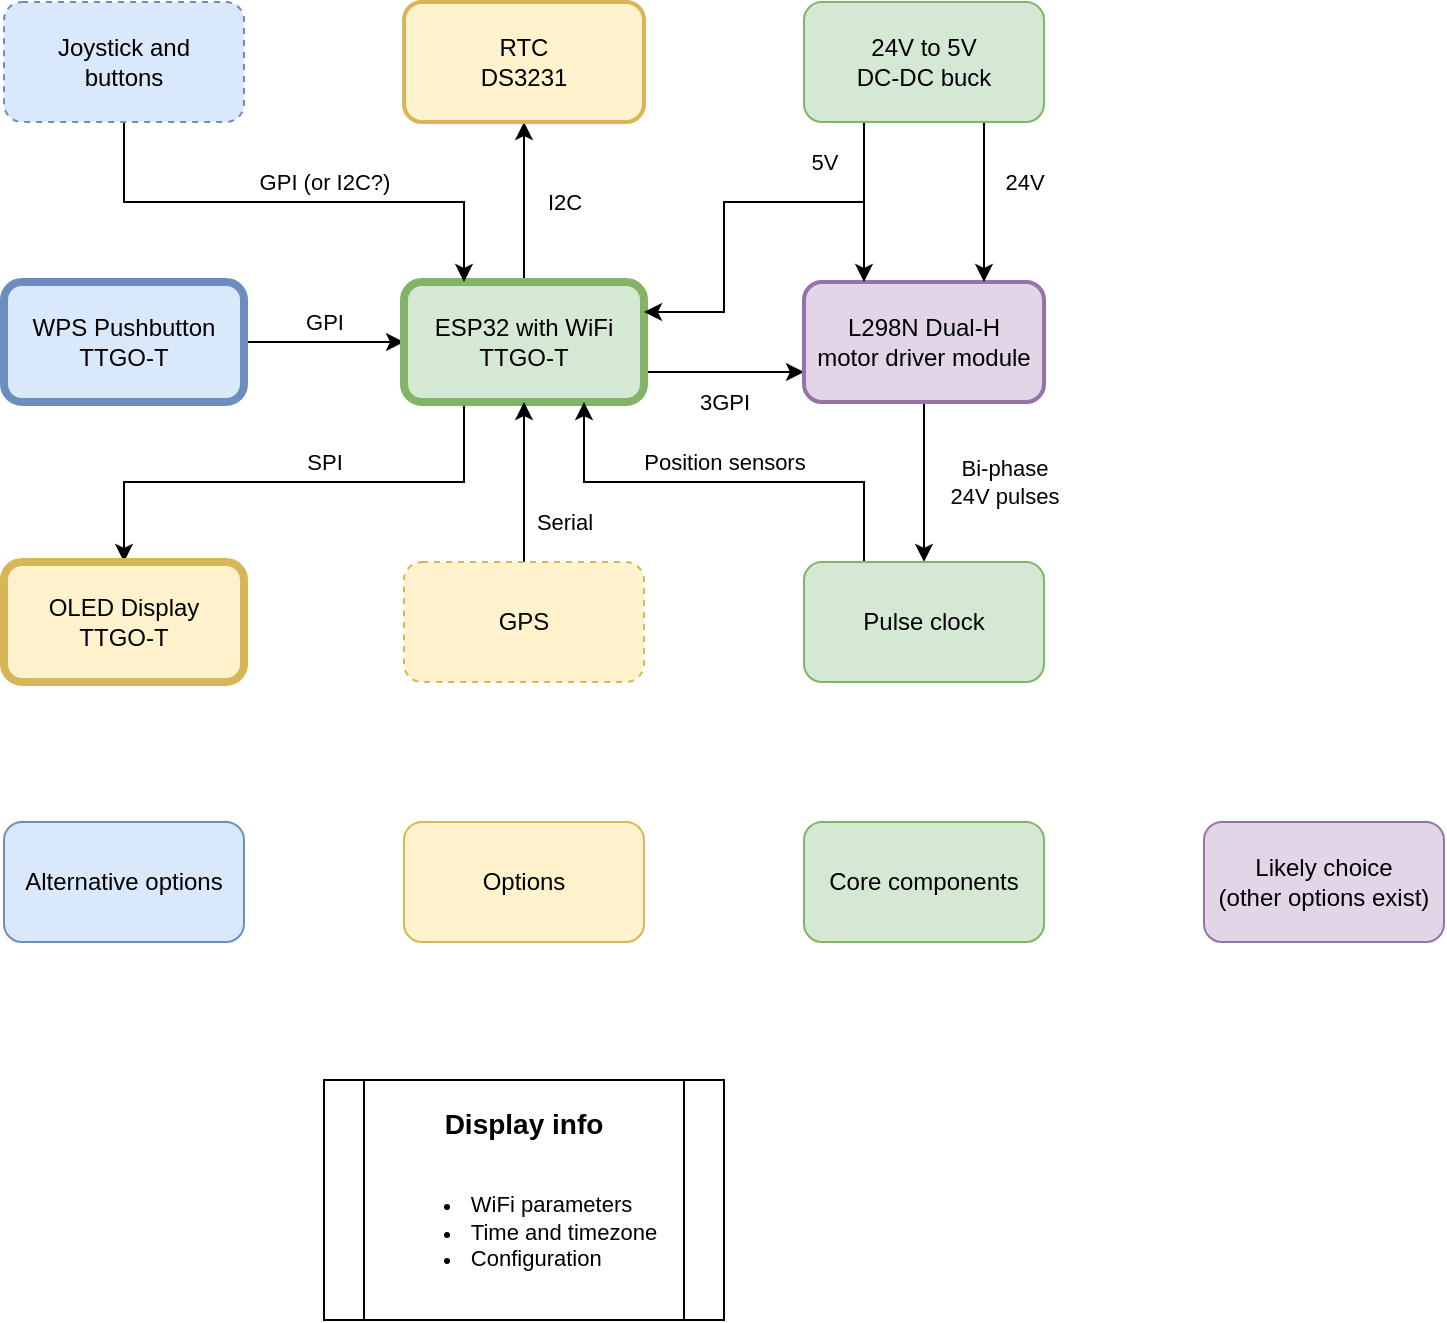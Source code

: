 <mxfile version="13.1.3" pages="5">
    <diagram id="ON40oY-O6tRvZlFbGFwZ" name="Block diagram">
        <mxGraphModel dx="407" dy="472" grid="1" gridSize="10" guides="1" tooltips="1" connect="1" arrows="1" fold="1" page="1" pageScale="1" pageWidth="827" pageHeight="1169" math="0" shadow="0">
            <root>
                <mxCell id="0"/>
                <mxCell id="1" parent="0"/>
                <mxCell id="lYU6WvVLotIQowFq7WDK-3" value="3GPI" style="edgeStyle=orthogonalEdgeStyle;rounded=0;orthogonalLoop=1;jettySize=auto;html=1;entryX=0;entryY=0.75;entryDx=0;entryDy=0;exitX=1;exitY=0.75;exitDx=0;exitDy=0;" parent="1" source="lYU6WvVLotIQowFq7WDK-1" target="lYU6WvVLotIQowFq7WDK-2" edge="1">
                    <mxGeometry y="-15" relative="1" as="geometry">
                        <mxPoint as="offset"/>
                    </mxGeometry>
                </mxCell>
                <mxCell id="lYU6WvVLotIQowFq7WDK-7" value="I2C" style="edgeStyle=orthogonalEdgeStyle;rounded=0;orthogonalLoop=1;jettySize=auto;html=1;" parent="1" source="lYU6WvVLotIQowFq7WDK-1" target="lYU6WvVLotIQowFq7WDK-6" edge="1">
                    <mxGeometry y="-20" relative="1" as="geometry">
                        <mxPoint as="offset"/>
                    </mxGeometry>
                </mxCell>
                <mxCell id="lYU6WvVLotIQowFq7WDK-9" value="SPI" style="edgeStyle=orthogonalEdgeStyle;rounded=0;orthogonalLoop=1;jettySize=auto;html=1;exitX=0.25;exitY=1;exitDx=0;exitDy=0;entryX=0.5;entryY=0;entryDx=0;entryDy=0;" parent="1" source="lYU6WvVLotIQowFq7WDK-1" target="lYU6WvVLotIQowFq7WDK-8" edge="1">
                    <mxGeometry x="-0.12" y="-10" relative="1" as="geometry">
                        <mxPoint as="offset"/>
                    </mxGeometry>
                </mxCell>
                <mxCell id="lYU6WvVLotIQowFq7WDK-11" value="GPI" style="edgeStyle=orthogonalEdgeStyle;rounded=0;orthogonalLoop=1;jettySize=auto;html=1;entryX=0;entryY=0.5;entryDx=0;entryDy=0;exitX=1;exitY=0.5;exitDx=0;exitDy=0;" parent="1" source="lYU6WvVLotIQowFq7WDK-10" target="lYU6WvVLotIQowFq7WDK-1" edge="1">
                    <mxGeometry y="10" relative="1" as="geometry">
                        <mxPoint x="70" y="220" as="sourcePoint"/>
                        <mxPoint as="offset"/>
                    </mxGeometry>
                </mxCell>
                <mxCell id="lYU6WvVLotIQowFq7WDK-1" value="ESP32 with WiFi&lt;br&gt;TTGO-T" style="rounded=1;whiteSpace=wrap;html=1;fillColor=#d5e8d4;strokeColor=#82b366;strokeWidth=4;" parent="1" vertex="1">
                    <mxGeometry x="260" y="200" width="120" height="60" as="geometry"/>
                </mxCell>
                <mxCell id="lYU6WvVLotIQowFq7WDK-13" value="GPI (or I2C?)" style="edgeStyle=orthogonalEdgeStyle;rounded=0;orthogonalLoop=1;jettySize=auto;html=1;exitX=0.5;exitY=1;exitDx=0;exitDy=0;entryX=0.25;entryY=0;entryDx=0;entryDy=0;" parent="1" source="lYU6WvVLotIQowFq7WDK-12" target="lYU6WvVLotIQowFq7WDK-1" edge="1">
                    <mxGeometry x="0.12" y="10" relative="1" as="geometry">
                        <mxPoint x="250" y="150" as="targetPoint"/>
                        <mxPoint as="offset"/>
                    </mxGeometry>
                </mxCell>
                <mxCell id="lYU6WvVLotIQowFq7WDK-10" value="WPS Pushbutton&lt;br&gt;TTGO-T" style="rounded=1;whiteSpace=wrap;html=1;fillColor=#dae8fc;strokeColor=#6c8ebf;strokeWidth=4;" parent="1" vertex="1">
                    <mxGeometry x="60" y="200" width="120" height="60" as="geometry"/>
                </mxCell>
                <mxCell id="lYU6WvVLotIQowFq7WDK-12" value="Joystick and &lt;br&gt;buttons" style="rounded=1;whiteSpace=wrap;html=1;fillColor=#dae8fc;strokeColor=#6c8ebf;dashed=1;" parent="1" vertex="1">
                    <mxGeometry x="60" y="60" width="120" height="60" as="geometry"/>
                </mxCell>
                <mxCell id="lYU6WvVLotIQowFq7WDK-8" value="OLED Display&lt;br&gt;TTGO-T" style="rounded=1;whiteSpace=wrap;html=1;fillColor=#fff2cc;strokeColor=#d6b656;strokeWidth=4;" parent="1" vertex="1">
                    <mxGeometry x="60" y="340" width="120" height="60" as="geometry"/>
                </mxCell>
                <mxCell id="lYU6WvVLotIQowFq7WDK-6" value="RTC&lt;br&gt;DS3231" style="rounded=1;whiteSpace=wrap;html=1;fillColor=#fff2cc;strokeColor=#d6b656;strokeWidth=2;" parent="1" vertex="1">
                    <mxGeometry x="260" y="60" width="120" height="60" as="geometry"/>
                </mxCell>
                <mxCell id="lYU6WvVLotIQowFq7WDK-5" value="Bi-phase&lt;br&gt;24V pulses" style="edgeStyle=orthogonalEdgeStyle;rounded=0;orthogonalLoop=1;jettySize=auto;html=1;" parent="1" source="lYU6WvVLotIQowFq7WDK-2" target="lYU6WvVLotIQowFq7WDK-4" edge="1">
                    <mxGeometry y="40" relative="1" as="geometry">
                        <Array as="points">
                            <mxPoint x="520" y="280"/>
                            <mxPoint x="520" y="280"/>
                        </Array>
                        <mxPoint as="offset"/>
                    </mxGeometry>
                </mxCell>
                <mxCell id="lYU6WvVLotIQowFq7WDK-16" value="5V" style="edgeStyle=orthogonalEdgeStyle;rounded=0;orthogonalLoop=1;jettySize=auto;html=1;exitX=0.25;exitY=1;exitDx=0;exitDy=0;entryX=1;entryY=0.25;entryDx=0;entryDy=0;" parent="1" source="lYU6WvVLotIQowFq7WDK-14" target="lYU6WvVLotIQowFq7WDK-1" edge="1">
                    <mxGeometry x="-0.415" y="-20" relative="1" as="geometry">
                        <mxPoint as="offset"/>
                        <Array as="points">
                            <mxPoint x="490" y="160"/>
                            <mxPoint x="420" y="160"/>
                            <mxPoint x="420" y="215"/>
                        </Array>
                    </mxGeometry>
                </mxCell>
                <mxCell id="lYU6WvVLotIQowFq7WDK-2" value="L298N Dual-H &lt;br&gt;motor driver module" style="rounded=1;whiteSpace=wrap;html=1;fillColor=#e1d5e7;strokeColor=#9673a6;strokeWidth=2;" parent="1" vertex="1">
                    <mxGeometry x="460" y="200" width="120" height="60" as="geometry"/>
                </mxCell>
                <mxCell id="lYU6WvVLotIQowFq7WDK-17" value="Position sensors" style="edgeStyle=orthogonalEdgeStyle;rounded=0;orthogonalLoop=1;jettySize=auto;html=1;entryX=0.75;entryY=1;entryDx=0;entryDy=0;exitX=0.25;exitY=0;exitDx=0;exitDy=0;" parent="1" source="lYU6WvVLotIQowFq7WDK-4" target="lYU6WvVLotIQowFq7WDK-1" edge="1">
                    <mxGeometry y="-10" relative="1" as="geometry">
                        <mxPoint as="offset"/>
                    </mxGeometry>
                </mxCell>
                <mxCell id="lYU6WvVLotIQowFq7WDK-4" value="Pulse clock" style="rounded=1;whiteSpace=wrap;html=1;fillColor=#d5e8d4;strokeColor=#82b366;" parent="1" vertex="1">
                    <mxGeometry x="460" y="340" width="120" height="60" as="geometry"/>
                </mxCell>
                <mxCell id="lYU6WvVLotIQowFq7WDK-15" style="edgeStyle=orthogonalEdgeStyle;rounded=0;orthogonalLoop=1;jettySize=auto;html=1;exitX=0.25;exitY=1;exitDx=0;exitDy=0;entryX=0.25;entryY=0;entryDx=0;entryDy=0;" parent="1" source="lYU6WvVLotIQowFq7WDK-14" target="lYU6WvVLotIQowFq7WDK-2" edge="1">
                    <mxGeometry relative="1" as="geometry"/>
                </mxCell>
                <mxCell id="th1PmWCgBohAKSmarej1-1" value="24V" style="edgeStyle=orthogonalEdgeStyle;rounded=0;orthogonalLoop=1;jettySize=auto;html=1;exitX=0.75;exitY=1;exitDx=0;exitDy=0;entryX=0.75;entryY=0;entryDx=0;entryDy=0;" parent="1" source="lYU6WvVLotIQowFq7WDK-14" target="lYU6WvVLotIQowFq7WDK-2" edge="1">
                    <mxGeometry x="-0.25" y="20" relative="1" as="geometry">
                        <mxPoint as="offset"/>
                    </mxGeometry>
                </mxCell>
                <mxCell id="lYU6WvVLotIQowFq7WDK-14" value="24V to 5V&lt;br&gt;DC-DC buck" style="rounded=1;whiteSpace=wrap;html=1;fillColor=#d5e8d4;strokeColor=#82b366;" parent="1" vertex="1">
                    <mxGeometry x="460" y="60" width="120" height="60" as="geometry"/>
                </mxCell>
                <mxCell id="lYU6WvVLotIQowFq7WDK-20" value="Alternative options" style="rounded=1;whiteSpace=wrap;html=1;fillColor=#dae8fc;strokeColor=#6c8ebf;" parent="1" vertex="1">
                    <mxGeometry x="60" y="470" width="120" height="60" as="geometry"/>
                </mxCell>
                <mxCell id="lYU6WvVLotIQowFq7WDK-21" value="Options" style="rounded=1;whiteSpace=wrap;html=1;fillColor=#fff2cc;strokeColor=#d6b656;" parent="1" vertex="1">
                    <mxGeometry x="260" y="470" width="120" height="60" as="geometry"/>
                </mxCell>
                <mxCell id="lYU6WvVLotIQowFq7WDK-22" value="Core components" style="rounded=1;whiteSpace=wrap;html=1;fillColor=#d5e8d4;strokeColor=#82b366;" parent="1" vertex="1">
                    <mxGeometry x="460" y="470" width="120" height="60" as="geometry"/>
                </mxCell>
                <mxCell id="lYU6WvVLotIQowFq7WDK-23" value="Likely choice &lt;br&gt;(other options exist)" style="rounded=1;whiteSpace=wrap;html=1;fillColor=#e1d5e7;strokeColor=#9673a6;" parent="1" vertex="1">
                    <mxGeometry x="660" y="470" width="120" height="60" as="geometry"/>
                </mxCell>
                <mxCell id="lYU6WvVLotIQowFq7WDK-24" value="&lt;font&gt;&lt;b&gt;&lt;font style=&quot;font-size: 14px&quot;&gt;Display info&lt;/font&gt;&lt;/b&gt;&lt;br&gt;&lt;br&gt;&lt;ul style=&quot;font-size: 11px&quot;&gt;&lt;li style=&quot;text-align: left&quot;&gt;&lt;font&gt;WiFi parameters&lt;/font&gt;&lt;/li&gt;&lt;li style=&quot;text-align: left&quot;&gt;Time and timezone&lt;/li&gt;&lt;li style=&quot;text-align: left&quot;&gt;Configuration&lt;/li&gt;&lt;/ul&gt;&lt;/font&gt;" style="shape=process;whiteSpace=wrap;html=1;backgroundOutline=1;" parent="1" vertex="1">
                    <mxGeometry x="220" y="599" width="200" height="120" as="geometry"/>
                </mxCell>
                <mxCell id="Cc7VTmCBbJPKLkJfdGY4-2" value="Serial" style="edgeStyle=orthogonalEdgeStyle;rounded=0;orthogonalLoop=1;jettySize=auto;html=1;exitX=0.5;exitY=0;exitDx=0;exitDy=0;entryX=0.5;entryY=1;entryDx=0;entryDy=0;" parent="1" source="Cc7VTmCBbJPKLkJfdGY4-1" target="lYU6WvVLotIQowFq7WDK-1" edge="1">
                    <mxGeometry x="-0.5" y="-20" relative="1" as="geometry">
                        <mxPoint as="offset"/>
                    </mxGeometry>
                </mxCell>
                <mxCell id="Cc7VTmCBbJPKLkJfdGY4-1" value="GPS" style="rounded=1;whiteSpace=wrap;html=1;fillColor=#fff2cc;strokeColor=#d6b656;dashed=1;" parent="1" vertex="1">
                    <mxGeometry x="260" y="340" width="120" height="60" as="geometry"/>
                </mxCell>
            </root>
        </mxGraphModel>
    </diagram>
    <diagram id="pm1R0TK3XX2hnGX7C5NQ" name="Menu structure">
        <mxGraphModel dx="407" dy="472" grid="1" gridSize="10" guides="1" tooltips="1" connect="1" arrows="1" fold="1" page="1" pageScale="1" pageWidth="827" pageHeight="1169" math="0" shadow="0">
            <root>
                <mxCell id="QDaHINVipErcBqfPzeCJ-0"/>
                <mxCell id="QDaHINVipErcBqfPzeCJ-1" parent="QDaHINVipErcBqfPzeCJ-0"/>
                <mxCell id="QDaHINVipErcBqfPzeCJ-4" value="" style="edgeStyle=orthogonalEdgeStyle;rounded=0;orthogonalLoop=1;jettySize=auto;html=1;entryX=0;entryY=0.5;entryDx=0;entryDy=0;exitX=1;exitY=0.25;exitDx=0;exitDy=0;" parent="QDaHINVipErcBqfPzeCJ-1" source="QDaHINVipErcBqfPzeCJ-2" target="QDaHINVipErcBqfPzeCJ-3" edge="1">
                    <mxGeometry relative="1" as="geometry"/>
                </mxCell>
                <mxCell id="QDaHINVipErcBqfPzeCJ-6" value="" style="edgeStyle=orthogonalEdgeStyle;rounded=0;orthogonalLoop=1;jettySize=auto;html=1;entryX=0;entryY=0.5;entryDx=0;entryDy=0;exitX=1;exitY=0.75;exitDx=0;exitDy=0;" parent="QDaHINVipErcBqfPzeCJ-1" source="QDaHINVipErcBqfPzeCJ-2" target="QDaHINVipErcBqfPzeCJ-5" edge="1">
                    <mxGeometry relative="1" as="geometry"/>
                </mxCell>
                <mxCell id="QDaHINVipErcBqfPzeCJ-2" value="&lt;div style=&quot;text-align: right&quot;&gt;&lt;span&gt;WPS&lt;/span&gt;&lt;/div&gt;IP: 192.168.16.20&lt;br&gt;&lt;div style=&quot;text-align: right&quot;&gt;&lt;span&gt;Menu&lt;/span&gt;&lt;/div&gt;" style="shape=process;whiteSpace=wrap;html=1;backgroundOutline=1;strokeWidth=2;" parent="QDaHINVipErcBqfPzeCJ-1" vertex="1">
                    <mxGeometry x="70" y="340" width="180" height="60" as="geometry"/>
                </mxCell>
                <mxCell id="QDaHINVipErcBqfPzeCJ-5" value="&lt;div style=&quot;text-align: right&quot;&gt;Reset hands&lt;/div&gt;&lt;div style=&quot;text-align: right&quot;&gt;Set clock manually&lt;/div&gt;&lt;div style=&quot;text-align: right&quot;&gt;Set WiFi manually&lt;/div&gt;" style="shape=process;whiteSpace=wrap;html=1;backgroundOutline=1;strokeWidth=2;" parent="QDaHINVipErcBqfPzeCJ-1" vertex="1">
                    <mxGeometry x="300" y="430" width="180" height="60" as="geometry"/>
                </mxCell>
                <mxCell id="QDaHINVipErcBqfPzeCJ-3" value="&lt;div style=&quot;text-align: right&quot;&gt;Status&amp;nbsp; of WPS process&lt;/div&gt;" style="shape=process;whiteSpace=wrap;html=1;backgroundOutline=1;strokeWidth=2;" parent="QDaHINVipErcBqfPzeCJ-1" vertex="1">
                    <mxGeometry x="310" y="250" width="180" height="60" as="geometry"/>
                </mxCell>
            </root>
        </mxGraphModel>
    </diagram>
    <diagram id="7insJR0W-idvyoElh4a1" name="Flowchart">
        <mxGraphModel dx="407" dy="472" grid="1" gridSize="10" guides="1" tooltips="1" connect="1" arrows="1" fold="1" page="1" pageScale="1" pageWidth="827" pageHeight="1169" math="0" shadow="0">
            <root>
                <mxCell id="Pxy_f4rOBOek3tE0ao7x-0"/>
                <mxCell id="Pxy_f4rOBOek3tE0ao7x-1" parent="Pxy_f4rOBOek3tE0ao7x-0"/>
                <mxCell id="Ek0EtLqmQEhSKvi4kruh-1" style="edgeStyle=orthogonalEdgeStyle;rounded=0;orthogonalLoop=1;jettySize=auto;html=1;exitX=0.5;exitY=1;exitDx=0;exitDy=0;exitPerimeter=0;entryX=0.5;entryY=0;entryDx=0;entryDy=0;entryPerimeter=0;" parent="Pxy_f4rOBOek3tE0ao7x-1" source="Pxy_f4rOBOek3tE0ao7x-2" target="Ek0EtLqmQEhSKvi4kruh-0" edge="1">
                    <mxGeometry relative="1" as="geometry"/>
                </mxCell>
                <mxCell id="Pxy_f4rOBOek3tE0ao7x-2" value="Power up" style="strokeWidth=2;html=1;shape=mxgraph.flowchart.terminator;whiteSpace=wrap;" parent="Pxy_f4rOBOek3tE0ao7x-1" vertex="1">
                    <mxGeometry x="430" y="50" width="100" height="60" as="geometry"/>
                </mxCell>
                <mxCell id="Ek0EtLqmQEhSKvi4kruh-35" style="edgeStyle=orthogonalEdgeStyle;rounded=0;orthogonalLoop=1;jettySize=auto;html=1;exitX=0.5;exitY=1;exitDx=0;exitDy=0;entryX=1;entryY=0.5;entryDx=0;entryDy=0;entryPerimeter=0;" parent="Pxy_f4rOBOek3tE0ao7x-1" source="Pxy_f4rOBOek3tE0ao7x-3" target="Ek0EtLqmQEhSKvi4kruh-38" edge="1">
                    <mxGeometry relative="1" as="geometry"/>
                </mxCell>
                <mxCell id="Pxy_f4rOBOek3tE0ao7x-3" value="Set hands to 00:00:00" style="rounded=1;whiteSpace=wrap;html=1;absoluteArcSize=1;arcSize=14;strokeWidth=2;" parent="Pxy_f4rOBOek3tE0ao7x-1" vertex="1">
                    <mxGeometry x="600" y="190" width="100" height="100" as="geometry"/>
                </mxCell>
                <mxCell id="Ek0EtLqmQEhSKvi4kruh-2" value="No" style="edgeStyle=orthogonalEdgeStyle;rounded=0;orthogonalLoop=1;jettySize=auto;html=1;" parent="Pxy_f4rOBOek3tE0ao7x-1" source="Ek0EtLqmQEhSKvi4kruh-0" target="Pxy_f4rOBOek3tE0ao7x-3" edge="1">
                    <mxGeometry relative="1" as="geometry"/>
                </mxCell>
                <mxCell id="Ek0EtLqmQEhSKvi4kruh-4" value="Yes" style="edgeStyle=orthogonalEdgeStyle;rounded=0;orthogonalLoop=1;jettySize=auto;html=1;entryX=0.5;entryY=0;entryDx=0;entryDy=0;" parent="Pxy_f4rOBOek3tE0ao7x-1" source="Ek0EtLqmQEhSKvi4kruh-0" target="Ek0EtLqmQEhSKvi4kruh-29" edge="1">
                    <mxGeometry relative="1" as="geometry">
                        <mxPoint x="300" y="160" as="targetPoint"/>
                    </mxGeometry>
                </mxCell>
                <mxCell id="Ek0EtLqmQEhSKvi4kruh-0" value="Hand position known?" style="strokeWidth=2;html=1;shape=mxgraph.flowchart.decision;whiteSpace=wrap;" parent="Pxy_f4rOBOek3tE0ao7x-1" vertex="1">
                    <mxGeometry x="430" y="190" width="100" height="100" as="geometry"/>
                </mxCell>
                <mxCell id="Ek0EtLqmQEhSKvi4kruh-16" value="" style="edgeStyle=orthogonalEdgeStyle;rounded=0;orthogonalLoop=1;jettySize=auto;html=1;" parent="Pxy_f4rOBOek3tE0ao7x-1" source="Ek0EtLqmQEhSKvi4kruh-13" target="Ek0EtLqmQEhSKvi4kruh-15" edge="1">
                    <mxGeometry relative="1" as="geometry"/>
                </mxCell>
                <mxCell id="Ek0EtLqmQEhSKvi4kruh-13" value="Step clock" style="rounded=1;whiteSpace=wrap;html=1;absoluteArcSize=1;arcSize=14;strokeWidth=2;" parent="Pxy_f4rOBOek3tE0ao7x-1" vertex="1">
                    <mxGeometry x="90" y="740" width="100" height="100" as="geometry"/>
                </mxCell>
                <mxCell id="Ek0EtLqmQEhSKvi4kruh-17" style="edgeStyle=orthogonalEdgeStyle;rounded=0;orthogonalLoop=1;jettySize=auto;html=1;exitX=1;exitY=0.5;exitDx=0;exitDy=0;entryX=0;entryY=0.5;entryDx=0;entryDy=0;entryPerimeter=0;" parent="Pxy_f4rOBOek3tE0ao7x-1" source="Ek0EtLqmQEhSKvi4kruh-15" target="Ek0EtLqmQEhSKvi4kruh-20" edge="1">
                    <mxGeometry relative="1" as="geometry"/>
                </mxCell>
                <mxCell id="Ek0EtLqmQEhSKvi4kruh-15" value="Update stored hand position" style="rounded=1;whiteSpace=wrap;html=1;absoluteArcSize=1;arcSize=14;strokeWidth=2;" parent="Pxy_f4rOBOek3tE0ao7x-1" vertex="1">
                    <mxGeometry x="90" y="920" width="100" height="100" as="geometry"/>
                </mxCell>
                <mxCell id="Ek0EtLqmQEhSKvi4kruh-18" value="No" style="edgeStyle=orthogonalEdgeStyle;rounded=0;orthogonalLoop=1;jettySize=auto;html=1;exitX=0;exitY=0.5;exitDx=0;exitDy=0;exitPerimeter=0;entryX=1;entryY=0.5;entryDx=0;entryDy=0;" parent="Pxy_f4rOBOek3tE0ao7x-1" source="Ek0EtLqmQEhSKvi4kruh-14" target="Ek0EtLqmQEhSKvi4kruh-13" edge="1">
                    <mxGeometry relative="1" as="geometry"/>
                </mxCell>
                <mxCell id="Ek0EtLqmQEhSKvi4kruh-21" value="Yes" style="edgeStyle=orthogonalEdgeStyle;rounded=0;orthogonalLoop=1;jettySize=auto;html=1;" parent="Pxy_f4rOBOek3tE0ao7x-1" source="Ek0EtLqmQEhSKvi4kruh-14" target="Ek0EtLqmQEhSKvi4kruh-20" edge="1">
                    <mxGeometry relative="1" as="geometry"/>
                </mxCell>
                <mxCell id="Ek0EtLqmQEhSKvi4kruh-14" value="Stored hand position matches RTC time?" style="strokeWidth=2;html=1;shape=mxgraph.flowchart.decision;whiteSpace=wrap;" parent="Pxy_f4rOBOek3tE0ao7x-1" vertex="1">
                    <mxGeometry x="250" y="740" width="100" height="100" as="geometry"/>
                </mxCell>
                <mxCell id="Ek0EtLqmQEhSKvi4kruh-23" value="No" style="edgeStyle=orthogonalEdgeStyle;rounded=0;orthogonalLoop=1;jettySize=auto;html=1;" parent="Pxy_f4rOBOek3tE0ao7x-1" source="Ek0EtLqmQEhSKvi4kruh-20" target="Ek0EtLqmQEhSKvi4kruh-22" edge="1">
                    <mxGeometry relative="1" as="geometry"/>
                </mxCell>
                <mxCell id="Ek0EtLqmQEhSKvi4kruh-20" value="Menu button pushed?" style="strokeWidth=2;html=1;shape=mxgraph.flowchart.decision;whiteSpace=wrap;" parent="Pxy_f4rOBOek3tE0ao7x-1" vertex="1">
                    <mxGeometry x="250" y="920" width="100" height="100" as="geometry"/>
                </mxCell>
                <mxCell id="Ek0EtLqmQEhSKvi4kruh-26" value="No" style="edgeStyle=orthogonalEdgeStyle;rounded=0;orthogonalLoop=1;jettySize=auto;html=1;" parent="Pxy_f4rOBOek3tE0ao7x-1" source="Ek0EtLqmQEhSKvi4kruh-22" target="Ek0EtLqmQEhSKvi4kruh-25" edge="1">
                    <mxGeometry relative="1" as="geometry"/>
                </mxCell>
                <mxCell id="Ek0EtLqmQEhSKvi4kruh-22" value="WPS button pushed?" style="strokeWidth=2;html=1;shape=mxgraph.flowchart.decision;whiteSpace=wrap;" parent="Pxy_f4rOBOek3tE0ao7x-1" vertex="1">
                    <mxGeometry x="430" y="920" width="100" height="100" as="geometry"/>
                </mxCell>
                <mxCell id="Ek0EtLqmQEhSKvi4kruh-27" value="No" style="edgeStyle=orthogonalEdgeStyle;rounded=0;orthogonalLoop=1;jettySize=auto;html=1;" parent="Pxy_f4rOBOek3tE0ao7x-1" source="Ek0EtLqmQEhSKvi4kruh-25" target="Ek0EtLqmQEhSKvi4kruh-14" edge="1">
                    <mxGeometry relative="1" as="geometry"/>
                </mxCell>
                <mxCell id="Ek0EtLqmQEhSKvi4kruh-31" value="Yes" style="edgeStyle=orthogonalEdgeStyle;rounded=0;orthogonalLoop=1;jettySize=auto;html=1;" parent="Pxy_f4rOBOek3tE0ao7x-1" source="Ek0EtLqmQEhSKvi4kruh-38" target="Ek0EtLqmQEhSKvi4kruh-30" edge="1">
                    <mxGeometry relative="1" as="geometry"/>
                </mxCell>
                <mxCell id="Ek0EtLqmQEhSKvi4kruh-25" value="Time equals 03:00:00?" style="strokeWidth=2;html=1;shape=mxgraph.flowchart.decision;whiteSpace=wrap;" parent="Pxy_f4rOBOek3tE0ao7x-1" vertex="1">
                    <mxGeometry x="430" y="740" width="100" height="100" as="geometry"/>
                </mxCell>
                <mxCell id="Ek0EtLqmQEhSKvi4kruh-30" value="Time equals 03:00:00?" style="strokeWidth=2;html=1;shape=mxgraph.flowchart.decision;whiteSpace=wrap;" parent="Pxy_f4rOBOek3tE0ao7x-1" vertex="1">
                    <mxGeometry x="430" y="380" width="100" height="100" as="geometry"/>
                </mxCell>
                <mxCell id="Ek0EtLqmQEhSKvi4kruh-32" style="edgeStyle=orthogonalEdgeStyle;rounded=0;orthogonalLoop=1;jettySize=auto;html=1;entryX=0.5;entryY=0;entryDx=0;entryDy=0;entryPerimeter=0;" parent="Pxy_f4rOBOek3tE0ao7x-1" source="Ek0EtLqmQEhSKvi4kruh-33" target="Ek0EtLqmQEhSKvi4kruh-14" edge="1">
                    <mxGeometry relative="1" as="geometry"/>
                </mxCell>
                <mxCell id="Ek0EtLqmQEhSKvi4kruh-34" value="" style="edgeStyle=orthogonalEdgeStyle;rounded=0;orthogonalLoop=1;jettySize=auto;html=1;" parent="Pxy_f4rOBOek3tE0ao7x-1" source="Ek0EtLqmQEhSKvi4kruh-29" target="Ek0EtLqmQEhSKvi4kruh-33" edge="1">
                    <mxGeometry relative="1" as="geometry"/>
                </mxCell>
                <mxCell id="Ek0EtLqmQEhSKvi4kruh-29" value="Get NTP time" style="rounded=1;whiteSpace=wrap;html=1;absoluteArcSize=1;arcSize=14;strokeWidth=2;" parent="Pxy_f4rOBOek3tE0ao7x-1" vertex="1">
                    <mxGeometry x="430" y="380" width="100" height="100" as="geometry"/>
                </mxCell>
                <mxCell id="Ek0EtLqmQEhSKvi4kruh-33" value="Set RTC to &lt;br&gt;match NTP" style="rounded=1;whiteSpace=wrap;html=1;absoluteArcSize=1;arcSize=14;strokeWidth=2;" parent="Pxy_f4rOBOek3tE0ao7x-1" vertex="1">
                    <mxGeometry x="250" y="380" width="100" height="100" as="geometry"/>
                </mxCell>
                <mxCell id="Ek0EtLqmQEhSKvi4kruh-40" value="No" style="edgeStyle=orthogonalEdgeStyle;rounded=0;orthogonalLoop=1;jettySize=auto;html=1;exitX=0;exitY=0.5;exitDx=0;exitDy=0;exitPerimeter=0;" parent="Pxy_f4rOBOek3tE0ao7x-1" source="Ek0EtLqmQEhSKvi4kruh-38" edge="1">
                    <mxGeometry x="-0.846" relative="1" as="geometry">
                        <mxPoint x="300.0" y="740" as="targetPoint"/>
                        <mxPoint as="offset"/>
                    </mxGeometry>
                </mxCell>
                <mxCell id="Ek0EtLqmQEhSKvi4kruh-38" value="WiFi &lt;br&gt;parameters known?" style="strokeWidth=2;html=1;shape=mxgraph.flowchart.decision;whiteSpace=wrap;" parent="Pxy_f4rOBOek3tE0ao7x-1" vertex="1">
                    <mxGeometry x="430" y="560" width="100" height="100" as="geometry"/>
                </mxCell>
                <mxCell id="Ek0EtLqmQEhSKvi4kruh-39" value="" style="edgeStyle=orthogonalEdgeStyle;rounded=0;orthogonalLoop=1;jettySize=auto;html=1;" parent="Pxy_f4rOBOek3tE0ao7x-1" source="Ek0EtLqmQEhSKvi4kruh-25" target="Ek0EtLqmQEhSKvi4kruh-38" edge="1">
                    <mxGeometry relative="1" as="geometry">
                        <mxPoint x="480.0" y="740" as="sourcePoint"/>
                        <mxPoint x="480.0" y="480" as="targetPoint"/>
                    </mxGeometry>
                </mxCell>
            </root>
        </mxGraphModel>
    </diagram>
    <diagram id="uzQz-8R5zpaW9VjArhRd" name="Non-volatile storage">
        <mxGraphModel dx="407" dy="472" grid="1" gridSize="10" guides="1" tooltips="1" connect="1" arrows="1" fold="1" page="1" pageScale="1" pageWidth="827" pageHeight="1169" math="0" shadow="0">
            <root>
                <mxCell id="KscK6bOsqN4v3Aqx479M-0"/>
                <mxCell id="KscK6bOsqN4v3Aqx479M-1" parent="KscK6bOsqN4v3Aqx479M-0"/>
                <mxCell id="KscK6bOsqN4v3Aqx479M-2" value="Hand position" style="swimlane;fontStyle=1;align=center;verticalAlign=top;childLayout=stackLayout;horizontal=1;startSize=26;horizontalStack=0;resizeParent=1;resizeParentMax=0;resizeLast=0;collapsible=1;marginBottom=0;strokeWidth=2;" parent="KscK6bOsqN4v3Aqx479M-1" vertex="1">
                    <mxGeometry x="200" y="110" width="160" height="140" as="geometry"/>
                </mxCell>
                <mxCell id="KscK6bOsqN4v3Aqx479M-3" value="Hour&#10;Minute&#10;Second" style="text;strokeColor=none;fillColor=none;align=left;verticalAlign=top;spacingLeft=4;spacingRight=4;overflow=hidden;rotatable=0;points=[[0,0.5],[1,0.5]];portConstraint=eastwest;" parent="KscK6bOsqN4v3Aqx479M-2" vertex="1">
                    <mxGeometry y="26" width="160" height="54" as="geometry"/>
                </mxCell>
                <mxCell id="KscK6bOsqN4v3Aqx479M-4" value="" style="line;strokeWidth=1;fillColor=none;align=left;verticalAlign=middle;spacingTop=-1;spacingLeft=3;spacingRight=3;rotatable=0;labelPosition=right;points=[];portConstraint=eastwest;" parent="KscK6bOsqN4v3Aqx479M-2" vertex="1">
                    <mxGeometry y="80" width="160" height="8" as="geometry"/>
                </mxCell>
                <mxCell id="KscK6bOsqN4v3Aqx479M-5" value="Maybe store as a simple count in the range 0...43199" style="text;strokeColor=none;fillColor=none;align=left;verticalAlign=top;spacingLeft=4;spacingRight=4;overflow=hidden;rotatable=0;points=[[0,0.5],[1,0.5]];portConstraint=eastwest;whiteSpace=wrap;" parent="KscK6bOsqN4v3Aqx479M-2" vertex="1">
                    <mxGeometry y="88" width="160" height="52" as="geometry"/>
                </mxCell>
                <mxCell id="KscK6bOsqN4v3Aqx479M-11" value="WiFi parameters" style="swimlane;fontStyle=1;align=center;verticalAlign=top;childLayout=stackLayout;horizontal=1;startSize=26;horizontalStack=0;resizeParent=1;resizeParentMax=0;resizeLast=0;collapsible=1;marginBottom=0;strokeWidth=2;" parent="KscK6bOsqN4v3Aqx479M-1" vertex="1">
                    <mxGeometry x="400" y="110" width="160" height="140" as="geometry"/>
                </mxCell>
                <mxCell id="KscK6bOsqN4v3Aqx479M-12" value="SSID&#10;Passphrase" style="text;strokeColor=none;fillColor=none;align=left;verticalAlign=top;spacingLeft=4;spacingRight=4;overflow=hidden;rotatable=0;points=[[0,0.5],[1,0.5]];portConstraint=eastwest;" parent="KscK6bOsqN4v3Aqx479M-11" vertex="1">
                    <mxGeometry y="26" width="160" height="54" as="geometry"/>
                </mxCell>
                <mxCell id="KscK6bOsqN4v3Aqx479M-13" value="" style="line;strokeWidth=1;fillColor=none;align=left;verticalAlign=middle;spacingTop=-1;spacingLeft=3;spacingRight=3;rotatable=0;labelPosition=right;points=[];portConstraint=eastwest;" parent="KscK6bOsqN4v3Aqx479M-11" vertex="1">
                    <mxGeometry y="80" width="160" height="8" as="geometry"/>
                </mxCell>
                <mxCell id="KscK6bOsqN4v3Aqx479M-14" value="WPA2 only?&#10;" style="text;strokeColor=none;fillColor=none;align=left;verticalAlign=top;spacingLeft=4;spacingRight=4;overflow=hidden;rotatable=0;points=[[0,0.5],[1,0.5]];portConstraint=eastwest;whiteSpace=wrap;" parent="KscK6bOsqN4v3Aqx479M-11" vertex="1">
                    <mxGeometry y="88" width="160" height="52" as="geometry"/>
                </mxCell>
            </root>
        </mxGraphModel>
    </diagram>
    <diagram id="mU1wbpPfIeGWSGSHpWXD" name="Hand Home">
        <mxGraphModel dx="407" dy="472" grid="1" gridSize="10" guides="1" tooltips="1" connect="1" arrows="1" fold="1" page="1" pageScale="1" pageWidth="827" pageHeight="1169" math="0" shadow="0">
            <root>
                <mxCell id="K-nRSxGmpGGp6sz017pf-0"/>
                <mxCell id="K-nRSxGmpGGp6sz017pf-1" parent="K-nRSxGmpGGp6sz017pf-0"/>
                <mxCell id="K-nRSxGmpGGp6sz017pf-4" value="" style="edgeStyle=orthogonalEdgeStyle;rounded=0;orthogonalLoop=1;jettySize=auto;html=1;" parent="K-nRSxGmpGGp6sz017pf-1" source="K-nRSxGmpGGp6sz017pf-2" target="K-nRSxGmpGGp6sz017pf-3" edge="1">
                    <mxGeometry relative="1" as="geometry"/>
                </mxCell>
                <mxCell id="K-nRSxGmpGGp6sz017pf-2" value="Start" style="strokeWidth=2;html=1;shape=mxgraph.flowchart.terminator;whiteSpace=wrap;" parent="K-nRSxGmpGGp6sz017pf-1" vertex="1">
                    <mxGeometry x="200" y="40" width="100" height="60" as="geometry"/>
                </mxCell>
                <mxCell id="K-nRSxGmpGGp6sz017pf-6" value="Yes" style="edgeStyle=orthogonalEdgeStyle;rounded=0;orthogonalLoop=1;jettySize=auto;html=1;" parent="K-nRSxGmpGGp6sz017pf-1" source="K-nRSxGmpGGp6sz017pf-3" target="K-nRSxGmpGGp6sz017pf-7" edge="1">
                    <mxGeometry relative="1" as="geometry">
                        <mxPoint x="380" y="230" as="targetPoint"/>
                    </mxGeometry>
                </mxCell>
                <mxCell id="K-nRSxGmpGGp6sz017pf-14" value="No" style="edgeStyle=orthogonalEdgeStyle;rounded=0;orthogonalLoop=1;jettySize=auto;html=1;entryX=1;entryY=0.5;entryDx=0;entryDy=0;" parent="K-nRSxGmpGGp6sz017pf-1" source="K-nRSxGmpGGp6sz017pf-3" target="K-nRSxGmpGGp6sz017pf-13" edge="1">
                    <mxGeometry relative="1" as="geometry"/>
                </mxCell>
                <mxCell id="K-nRSxGmpGGp6sz017pf-3" value="Hand detected?" style="strokeWidth=2;html=1;shape=mxgraph.flowchart.decision;whiteSpace=wrap;" parent="K-nRSxGmpGGp6sz017pf-1" vertex="1">
                    <mxGeometry x="200" y="180" width="100" height="100" as="geometry"/>
                </mxCell>
                <mxCell id="K-nRSxGmpGGp6sz017pf-9" value="" style="edgeStyle=orthogonalEdgeStyle;rounded=0;orthogonalLoop=1;jettySize=auto;html=1;" parent="K-nRSxGmpGGp6sz017pf-1" source="K-nRSxGmpGGp6sz017pf-7" target="K-nRSxGmpGGp6sz017pf-10" edge="1">
                    <mxGeometry relative="1" as="geometry">
                        <mxPoint x="560" y="230" as="targetPoint"/>
                    </mxGeometry>
                </mxCell>
                <mxCell id="K-nRSxGmpGGp6sz017pf-7" value="Step 5" style="rounded=1;whiteSpace=wrap;html=1;absoluteArcSize=1;arcSize=14;strokeWidth=2;" parent="K-nRSxGmpGGp6sz017pf-1" vertex="1">
                    <mxGeometry x="380" y="180" width="100" height="100" as="geometry"/>
                </mxCell>
                <mxCell id="K-nRSxGmpGGp6sz017pf-12" value="No" style="edgeStyle=orthogonalEdgeStyle;rounded=0;orthogonalLoop=1;jettySize=auto;html=1;" parent="K-nRSxGmpGGp6sz017pf-1" source="K-nRSxGmpGGp6sz017pf-10" target="K-nRSxGmpGGp6sz017pf-11" edge="1">
                    <mxGeometry relative="1" as="geometry"/>
                </mxCell>
                <mxCell id="K-nRSxGmpGGp6sz017pf-17" style="edgeStyle=orthogonalEdgeStyle;rounded=0;orthogonalLoop=1;jettySize=auto;html=1;exitX=0;exitY=0.5;exitDx=0;exitDy=0;exitPerimeter=0;entryX=1;entryY=0.5;entryDx=0;entryDy=0;" parent="K-nRSxGmpGGp6sz017pf-1" source="K-nRSxGmpGGp6sz017pf-10" target="K-nRSxGmpGGp6sz017pf-13" edge="1">
                    <mxGeometry relative="1" as="geometry"/>
                </mxCell>
                <mxCell id="K-nRSxGmpGGp6sz017pf-10" value="Hand detected?" style="strokeWidth=2;html=1;shape=mxgraph.flowchart.decision;whiteSpace=wrap;" parent="K-nRSxGmpGGp6sz017pf-1" vertex="1">
                    <mxGeometry x="380" y="360" width="100" height="100" as="geometry"/>
                </mxCell>
                <mxCell id="K-nRSxGmpGGp6sz017pf-11" value="Second hand &lt;br&gt;at 1" style="rounded=1;whiteSpace=wrap;html=1;absoluteArcSize=1;arcSize=14;strokeWidth=2;" parent="K-nRSxGmpGGp6sz017pf-1" vertex="1">
                    <mxGeometry x="560" y="360" width="100" height="100" as="geometry"/>
                </mxCell>
                <mxCell id="K-nRSxGmpGGp6sz017pf-15" value="" style="edgeStyle=orthogonalEdgeStyle;rounded=0;orthogonalLoop=1;jettySize=auto;html=1;exitX=0.5;exitY=0;exitDx=0;exitDy=0;entryX=0;entryY=0.5;entryDx=0;entryDy=0;entryPerimeter=0;" parent="K-nRSxGmpGGp6sz017pf-1" source="K-nRSxGmpGGp6sz017pf-13" target="K-nRSxGmpGGp6sz017pf-3" edge="1">
                    <mxGeometry relative="1" as="geometry"/>
                </mxCell>
                <mxCell id="K-nRSxGmpGGp6sz017pf-13" value="Step 1" style="rounded=1;whiteSpace=wrap;html=1;absoluteArcSize=1;arcSize=14;strokeWidth=2;" parent="K-nRSxGmpGGp6sz017pf-1" vertex="1">
                    <mxGeometry x="100" y="360" width="100" height="100" as="geometry"/>
                </mxCell>
            </root>
        </mxGraphModel>
    </diagram>
</mxfile>